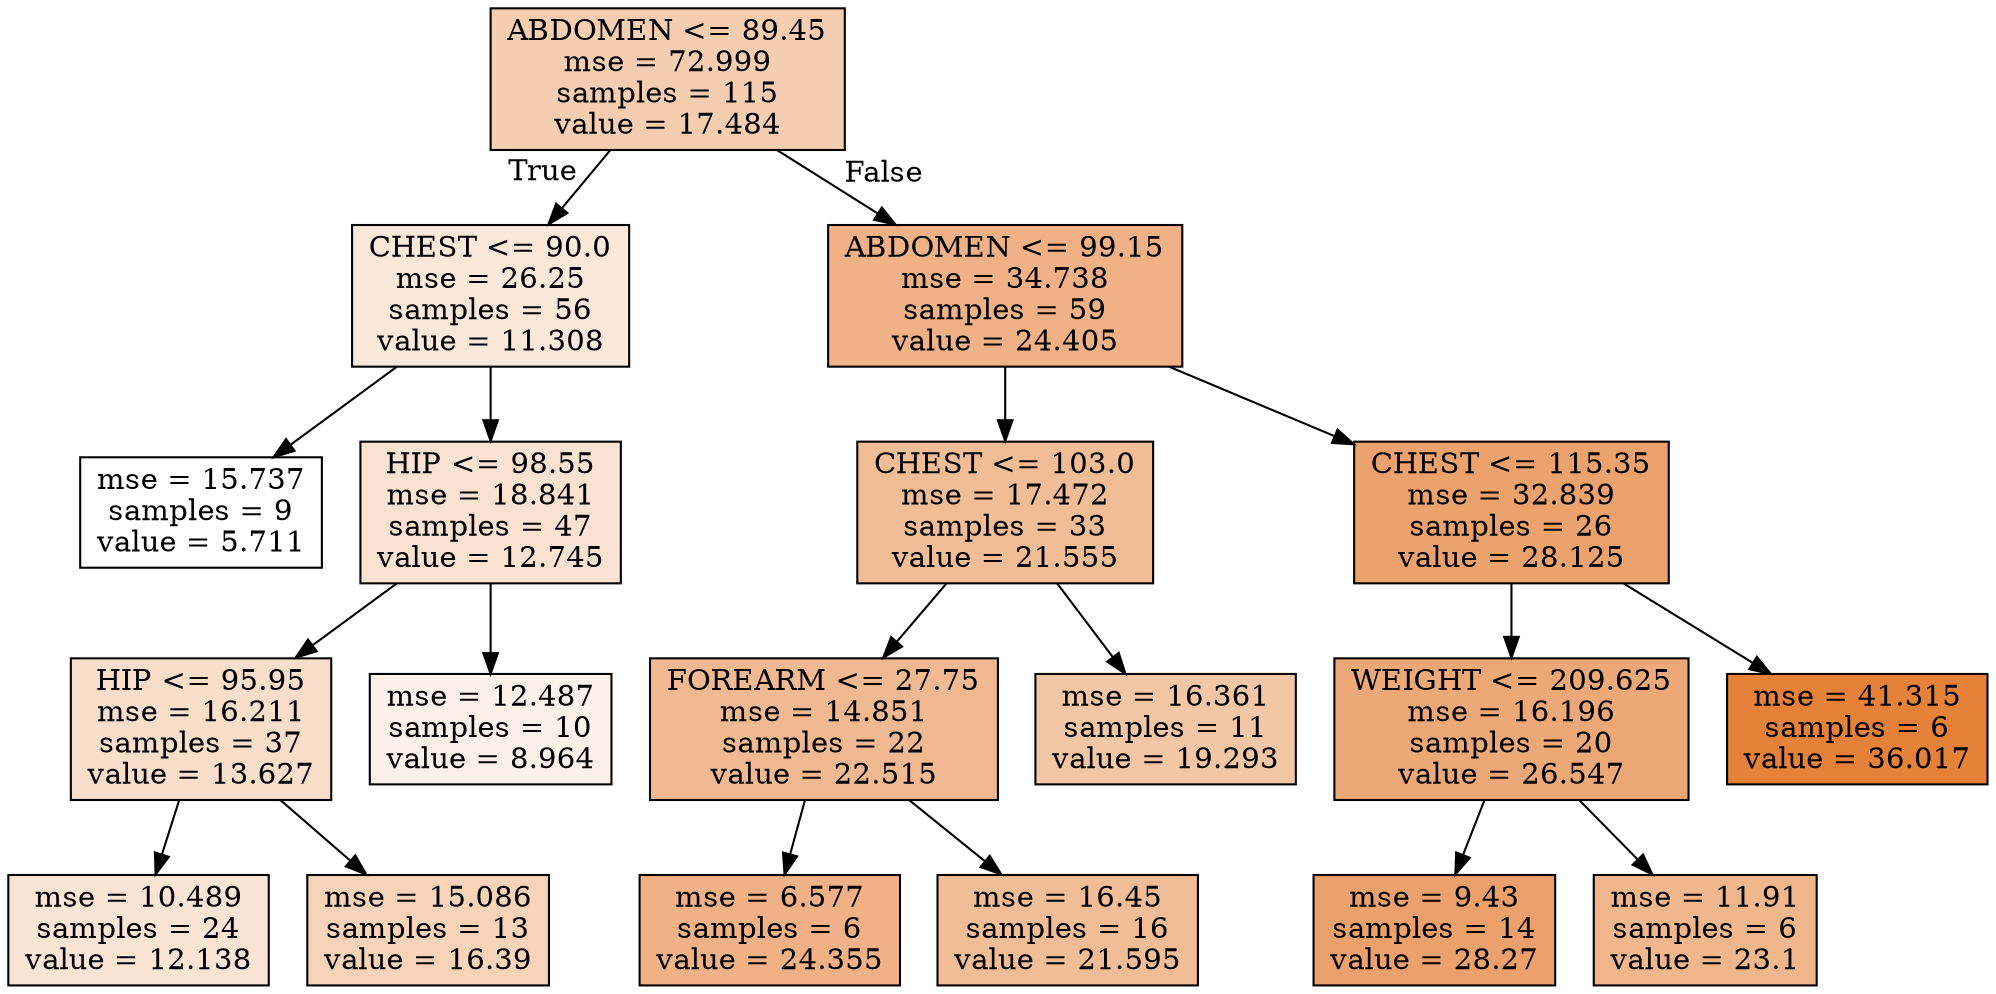 digraph Tree {
node [shape=box, style="filled", color="black"] ;
0 [label="ABDOMEN <= 89.45\nmse = 72.999\nsamples = 115\nvalue = 17.484", fillcolor="#f5ceb2"] ;
1 [label="CHEST <= 90.0\nmse = 26.25\nsamples = 56\nvalue = 11.308", fillcolor="#fae8da"] ;
0 -> 1 [labeldistance=2.5, labelangle=45, headlabel="True"] ;
2 [label="mse = 15.737\nsamples = 9\nvalue = 5.711", fillcolor="#ffffff"] ;
1 -> 2 ;
3 [label="HIP <= 98.55\nmse = 18.841\nsamples = 47\nvalue = 12.745", fillcolor="#f9e2d1"] ;
1 -> 3 ;
4 [label="HIP <= 95.95\nmse = 16.211\nsamples = 37\nvalue = 13.627", fillcolor="#f8decb"] ;
3 -> 4 ;
5 [label="mse = 10.489\nsamples = 24\nvalue = 12.138", fillcolor="#f9e4d5"] ;
4 -> 5 ;
6 [label="mse = 15.086\nsamples = 13\nvalue = 16.39", fillcolor="#f6d3b9"] ;
4 -> 6 ;
7 [label="mse = 12.487\nsamples = 10\nvalue = 8.964", fillcolor="#fcf1ea"] ;
3 -> 7 ;
8 [label="ABDOMEN <= 99.15\nmse = 34.738\nsamples = 59\nvalue = 24.405", fillcolor="#efb185"] ;
0 -> 8 [labeldistance=2.5, labelangle=-45, headlabel="False"] ;
9 [label="CHEST <= 103.0\nmse = 17.472\nsamples = 33\nvalue = 21.555", fillcolor="#f1bd97"] ;
8 -> 9 ;
10 [label="FOREARM <= 27.75\nmse = 14.851\nsamples = 22\nvalue = 22.515", fillcolor="#f1b991"] ;
9 -> 10 ;
11 [label="mse = 6.577\nsamples = 6\nvalue = 24.355", fillcolor="#efb185"] ;
10 -> 11 ;
12 [label="mse = 16.45\nsamples = 16\nvalue = 21.595", fillcolor="#f1bd97"] ;
10 -> 12 ;
13 [label="mse = 16.361\nsamples = 11\nvalue = 19.293", fillcolor="#f3c7a6"] ;
9 -> 13 ;
14 [label="CHEST <= 115.35\nmse = 32.839\nsamples = 26\nvalue = 28.125", fillcolor="#eca26d"] ;
8 -> 14 ;
15 [label="WEIGHT <= 209.625\nmse = 16.196\nsamples = 20\nvalue = 26.547", fillcolor="#eda877"] ;
14 -> 15 ;
16 [label="mse = 9.43\nsamples = 14\nvalue = 28.27", fillcolor="#eca16c"] ;
15 -> 16 ;
17 [label="mse = 11.91\nsamples = 6\nvalue = 23.1", fillcolor="#f0b78d"] ;
15 -> 17 ;
18 [label="mse = 41.315\nsamples = 6\nvalue = 36.017", fillcolor="#e58139"] ;
14 -> 18 ;
}